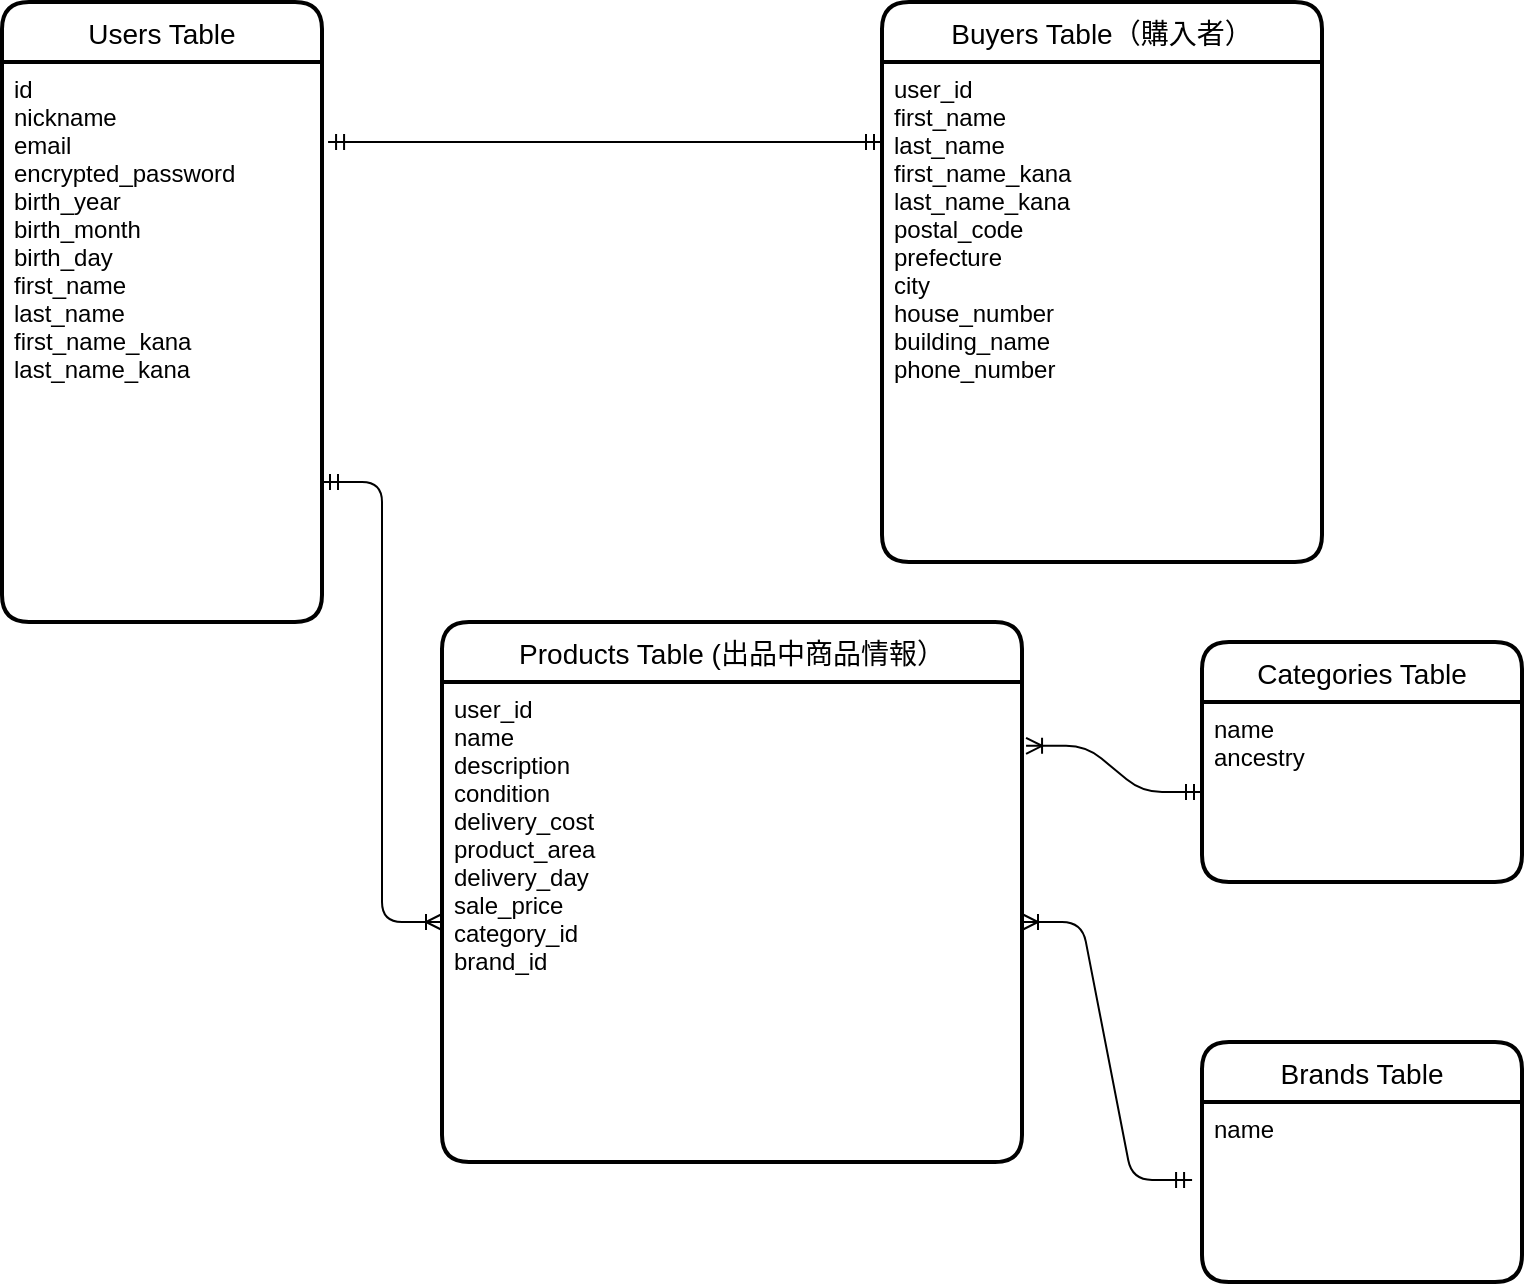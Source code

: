 <mxfile>
    <diagram id="3gPXhsd-dp5xrvGSJYYV" name="ページ1">
        <mxGraphModel dx="406" dy="643" grid="1" gridSize="10" guides="1" tooltips="1" connect="1" arrows="1" fold="1" page="1" pageScale="1" pageWidth="827" pageHeight="1169" math="0" shadow="0">
            <root>
                <mxCell id="0"/>
                <mxCell id="1" parent="0"/>
                <mxCell id="46" value="Users Table" style="swimlane;childLayout=stackLayout;horizontal=1;startSize=30;horizontalStack=0;rounded=1;fontSize=14;fontStyle=0;strokeWidth=2;resizeParent=0;resizeLast=1;shadow=0;dashed=0;align=center;" vertex="1" parent="1">
                    <mxGeometry x="40" y="40" width="160" height="310" as="geometry"/>
                </mxCell>
                <mxCell id="47" value="id&#10;nickname&#10;email&#10;encrypted_password&#10;birth_year&#10;birth_month&#10;birth_day&#10;first_name&#10;last_name&#10;first_name_kana&#10;last_name_kana" style="align=left;strokeColor=none;fillColor=none;spacingLeft=4;fontSize=12;verticalAlign=top;resizable=0;rotatable=0;part=1;" vertex="1" parent="46">
                    <mxGeometry y="30" width="160" height="280" as="geometry"/>
                </mxCell>
                <mxCell id="61" value="Products Table (出品中商品情報）" style="swimlane;childLayout=stackLayout;horizontal=1;startSize=30;horizontalStack=0;rounded=1;fontSize=14;fontStyle=0;strokeWidth=2;resizeParent=0;resizeLast=1;shadow=0;dashed=0;align=center;" vertex="1" parent="1">
                    <mxGeometry x="260" y="350" width="290" height="270" as="geometry"/>
                </mxCell>
                <mxCell id="62" value="user_id&#10;name&#10;description&#10;condition&#10;delivery_cost&#10;product_area&#10;delivery_day&#10;sale_price&#10;category_id&#10;brand_id" style="align=left;strokeColor=none;fillColor=none;spacingLeft=4;fontSize=12;verticalAlign=top;resizable=0;rotatable=0;part=1;" vertex="1" parent="61">
                    <mxGeometry y="30" width="290" height="240" as="geometry"/>
                </mxCell>
                <mxCell id="89" value="" style="edgeStyle=entityRelationEdgeStyle;fontSize=12;html=1;endArrow=ERoneToMany;startArrow=ERmandOne;exitX=1;exitY=0.75;exitDx=0;exitDy=0;entryX=0;entryY=0.5;entryDx=0;entryDy=0;" edge="1" parent="1" source="47" target="62">
                    <mxGeometry width="100" height="100" relative="1" as="geometry">
                        <mxPoint x="250" y="260" as="sourcePoint"/>
                        <mxPoint x="350" y="160" as="targetPoint"/>
                    </mxGeometry>
                </mxCell>
                <mxCell id="91" value="Buyers Table（購入者）" style="swimlane;childLayout=stackLayout;horizontal=1;startSize=30;horizontalStack=0;rounded=1;fontSize=14;fontStyle=0;strokeWidth=2;resizeParent=0;resizeLast=1;shadow=0;dashed=0;align=center;" vertex="1" parent="1">
                    <mxGeometry x="480" y="40" width="220" height="280" as="geometry"/>
                </mxCell>
                <mxCell id="92" value="user_id&#10;first_name&#10;last_name&#10;first_name_kana&#10;last_name_kana&#10;postal_code&#10;prefecture&#10;city&#10;house_number&#10;building_name&#10;phone_number" style="align=left;strokeColor=none;fillColor=none;spacingLeft=4;fontSize=12;verticalAlign=top;resizable=0;rotatable=0;part=1;" vertex="1" parent="91">
                    <mxGeometry y="30" width="220" height="250" as="geometry"/>
                </mxCell>
                <mxCell id="93" value="Categories Table" style="swimlane;childLayout=stackLayout;horizontal=1;startSize=30;horizontalStack=0;rounded=1;fontSize=14;fontStyle=0;strokeWidth=2;resizeParent=0;resizeLast=1;shadow=0;dashed=0;align=center;" vertex="1" parent="1">
                    <mxGeometry x="640" y="360" width="160" height="120" as="geometry"/>
                </mxCell>
                <mxCell id="94" value="name&#10;ancestry" style="align=left;strokeColor=none;fillColor=none;spacingLeft=4;fontSize=12;verticalAlign=top;resizable=0;rotatable=0;part=1;" vertex="1" parent="93">
                    <mxGeometry y="30" width="160" height="90" as="geometry"/>
                </mxCell>
                <mxCell id="101" value="Brands Table" style="swimlane;childLayout=stackLayout;horizontal=1;startSize=30;horizontalStack=0;rounded=1;fontSize=14;fontStyle=0;strokeWidth=2;resizeParent=0;resizeLast=1;shadow=0;dashed=0;align=center;" vertex="1" parent="1">
                    <mxGeometry x="640" y="560" width="160" height="120" as="geometry"/>
                </mxCell>
                <mxCell id="102" value="name" style="align=left;strokeColor=none;fillColor=none;spacingLeft=4;fontSize=12;verticalAlign=top;resizable=0;rotatable=0;part=1;" vertex="1" parent="101">
                    <mxGeometry y="30" width="160" height="90" as="geometry"/>
                </mxCell>
                <mxCell id="_K9r10UmhZAUpk9ZGKCB-102" value="" style="edgeStyle=entityRelationEdgeStyle;fontSize=12;html=1;endArrow=ERoneToMany;startArrow=ERmandOne;exitX=-0.031;exitY=0.433;exitDx=0;exitDy=0;exitPerimeter=0;" edge="1" parent="1" source="102" target="62">
                    <mxGeometry width="100" height="100" relative="1" as="geometry">
                        <mxPoint x="580" y="600" as="sourcePoint"/>
                        <mxPoint x="680" y="500" as="targetPoint"/>
                    </mxGeometry>
                </mxCell>
                <mxCell id="_K9r10UmhZAUpk9ZGKCB-103" value="" style="edgeStyle=entityRelationEdgeStyle;fontSize=12;html=1;endArrow=ERoneToMany;startArrow=ERmandOne;entryX=1.007;entryY=0.133;entryDx=0;entryDy=0;entryPerimeter=0;" edge="1" parent="1" source="94" target="62">
                    <mxGeometry width="100" height="100" relative="1" as="geometry">
                        <mxPoint x="655.04" y="508.97" as="sourcePoint"/>
                        <mxPoint x="570" y="380" as="targetPoint"/>
                    </mxGeometry>
                </mxCell>
                <mxCell id="_K9r10UmhZAUpk9ZGKCB-104" value="" style="edgeStyle=entityRelationEdgeStyle;fontSize=12;html=1;endArrow=ERmandOne;startArrow=ERmandOne;exitX=1.019;exitY=0.143;exitDx=0;exitDy=0;exitPerimeter=0;entryX=0;entryY=0.25;entryDx=0;entryDy=0;" edge="1" parent="1" source="47" target="91">
                    <mxGeometry width="100" height="100" relative="1" as="geometry">
                        <mxPoint x="290" y="210" as="sourcePoint"/>
                        <mxPoint x="390" y="110" as="targetPoint"/>
                    </mxGeometry>
                </mxCell>
            </root>
        </mxGraphModel>
    </diagram>
</mxfile>